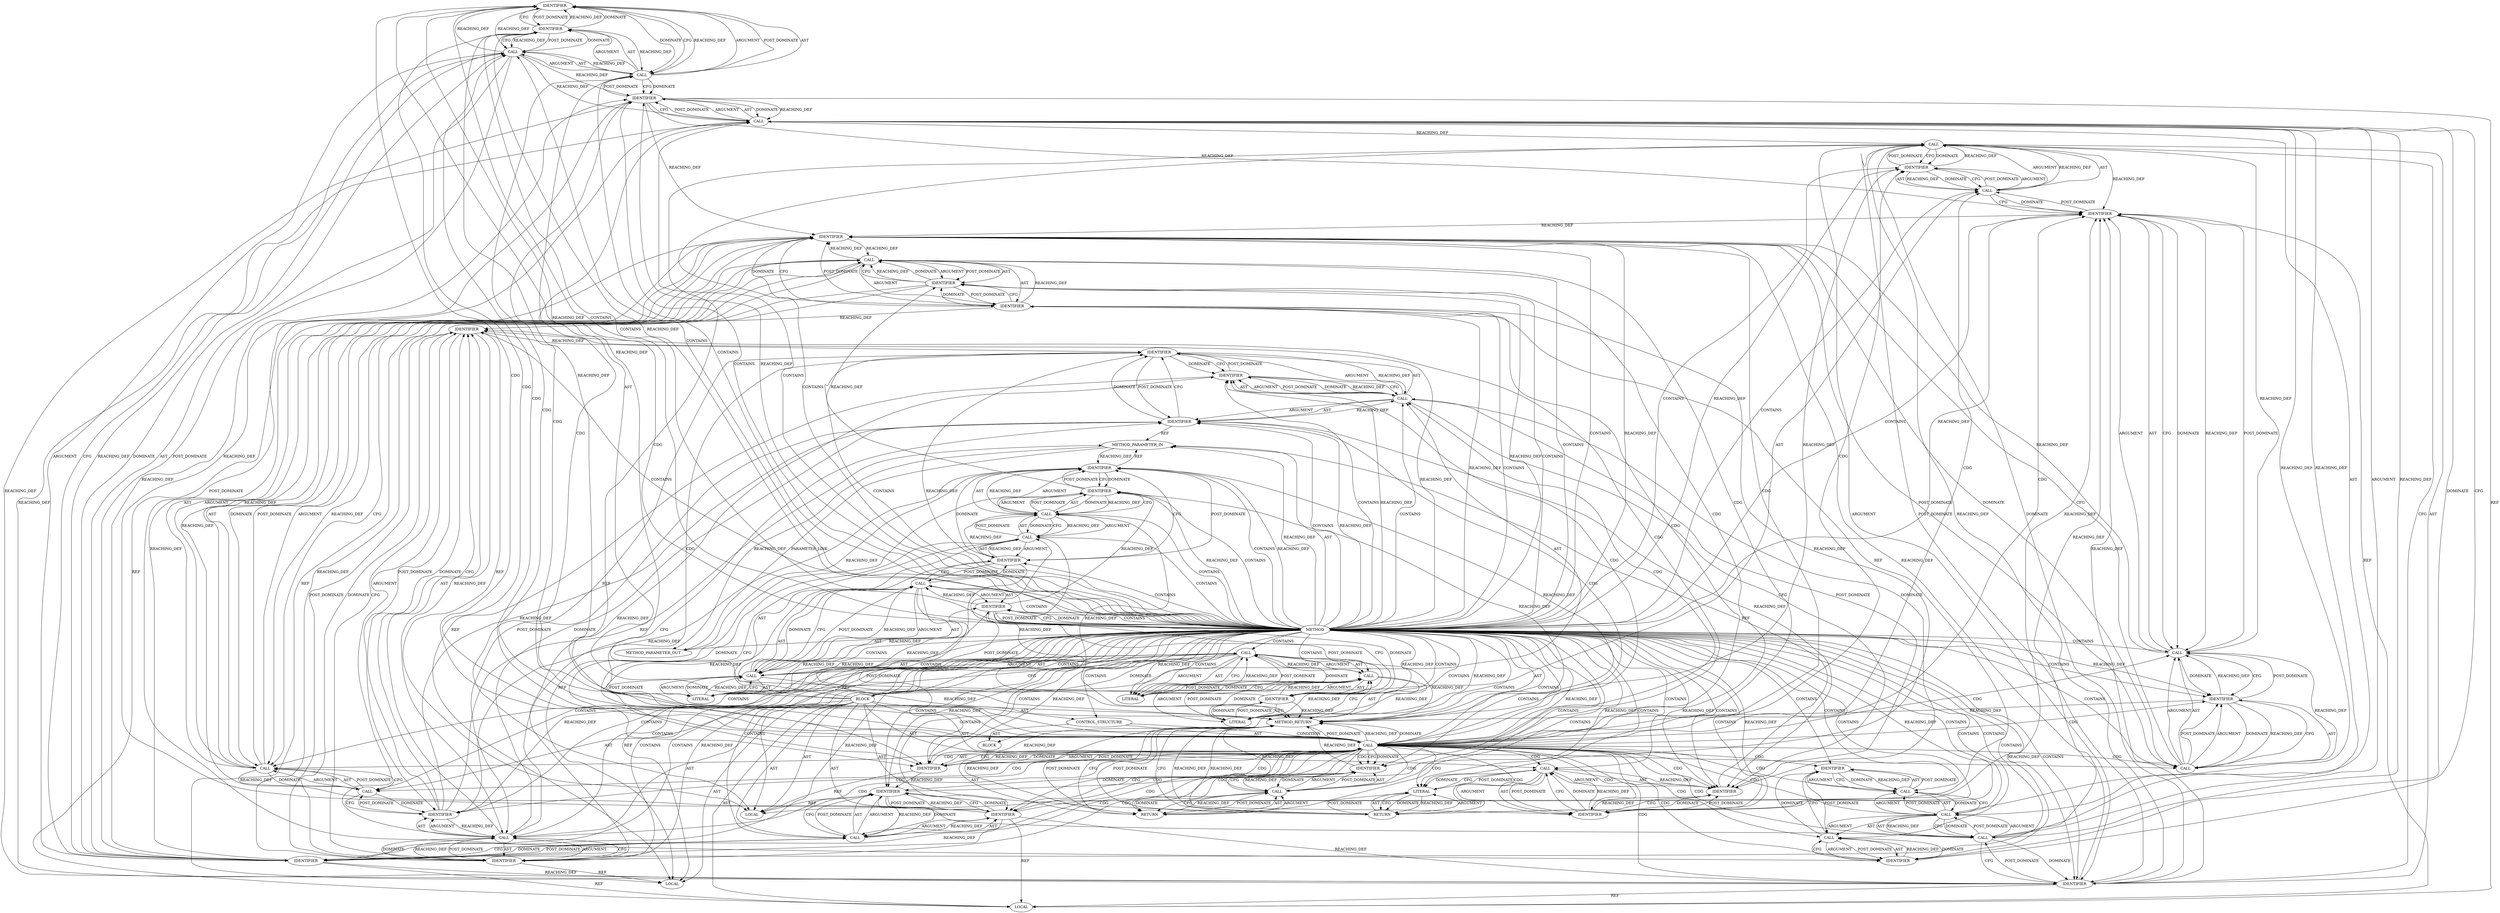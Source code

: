 digraph {
  3567 [label=IDENTIFIER ORDER=3 ARGUMENT_INDEX=3 CODE="CEPH_BANNER_V2_LEN" COLUMN_NUMBER=39 LINE_NUMBER=1079 TYPE_FULL_NAME="ANY" NAME="CEPH_BANNER_V2_LEN"]
  3574 [label=CALL ORDER=2 ARGUMENT_INDEX=2 CODE="sizeof(u64)" COLUMN_NUMBER=35 METHOD_FULL_NAME="<operator>.sizeOf" LINE_NUMBER=1080 TYPE_FULL_NAME="<empty>" DISPATCH_TYPE="STATIC_DISPATCH" SIGNATURE="" NAME="<operator>.sizeOf"]
  3533 [label=METHOD COLUMN_NUMBER=1 LINE_NUMBER=1069 COLUMN_NUMBER_END=1 IS_EXTERNAL=false SIGNATURE="int prepare_banner (ceph_connection*)" NAME="prepare_banner" AST_PARENT_TYPE="TYPE_DECL" AST_PARENT_FULL_NAME="file_code_old-a282a2f-decode_preamble-540.c:<global>" ORDER=57 CODE="static int prepare_banner(struct ceph_connection *con)
{
	int buf_len = CEPH_BANNER_V2_LEN + 2 + 8 + 8;
	void *buf, *p;

	buf = alloc_conn_buf(con, buf_len);
	if (!buf)
		return -ENOMEM;

	p = buf;
	ceph_encode_copy(&p, CEPH_BANNER_V2, CEPH_BANNER_V2_LEN);
	ceph_encode_16(&p, sizeof(u64) + sizeof(u64));
	ceph_encode_64(&p, CEPH_MSGR2_SUPPORTED_FEATURES);
	ceph_encode_64(&p, CEPH_MSGR2_REQUIRED_FEATURES);
	WARN_ON(p != buf + buf_len);

	add_out_kvec(con, buf, buf_len);
	add_out_sign_kvec(con, buf, buf_len);
	ceph_con_flag_set(con, CEPH_CON_F_WRITE_PENDING);
	return 0;
}" FULL_NAME="prepare_banner" LINE_NUMBER_END=1089 FILENAME="file_code_old-a282a2f-decode_preamble-540.c"]
  3552 [label=IDENTIFIER ORDER=2 ARGUMENT_INDEX=2 CODE="buf_len" COLUMN_NUMBER=28 LINE_NUMBER=1074 TYPE_FULL_NAME="int" NAME="buf_len"]
  3587 [label=CALL ORDER=2 ARGUMENT_INDEX=2 CODE="buf + buf_len" COLUMN_NUMBER=15 METHOD_FULL_NAME="<operator>.addition" LINE_NUMBER=1083 TYPE_FULL_NAME="<empty>" DISPATCH_TYPE="STATIC_DISPATCH" SIGNATURE="" NAME="<operator>.addition"]
  3538 [label=IDENTIFIER ORDER=1 ARGUMENT_INDEX=1 CODE="buf_len" COLUMN_NUMBER=6 LINE_NUMBER=1071 TYPE_FULL_NAME="int" NAME="buf_len"]
  3535 [label=BLOCK ORDER=2 ARGUMENT_INDEX=-1 CODE="{
	int buf_len = CEPH_BANNER_V2_LEN + 2 + 8 + 8;
	void *buf, *p;

	buf = alloc_conn_buf(con, buf_len);
	if (!buf)
		return -ENOMEM;

	p = buf;
	ceph_encode_copy(&p, CEPH_BANNER_V2, CEPH_BANNER_V2_LEN);
	ceph_encode_16(&p, sizeof(u64) + sizeof(u64));
	ceph_encode_64(&p, CEPH_MSGR2_SUPPORTED_FEATURES);
	ceph_encode_64(&p, CEPH_MSGR2_REQUIRED_FEATURES);
	WARN_ON(p != buf + buf_len);

	add_out_kvec(con, buf, buf_len);
	add_out_sign_kvec(con, buf, buf_len);
	ceph_con_flag_set(con, CEPH_CON_F_WRITE_PENDING);
	return 0;
}" COLUMN_NUMBER=1 LINE_NUMBER=1070 TYPE_FULL_NAME="void"]
  3569 [label=CALL ORDER=1 ARGUMENT_INDEX=1 CODE="&p" COLUMN_NUMBER=17 METHOD_FULL_NAME="<operator>.addressOf" LINE_NUMBER=1080 TYPE_FULL_NAME="<empty>" DISPATCH_TYPE="STATIC_DISPATCH" SIGNATURE="" NAME="<operator>.addressOf"]
  3559 [label=IDENTIFIER ORDER=1 ARGUMENT_INDEX=1 CODE="ENOMEM" COLUMN_NUMBER=11 LINE_NUMBER=1076 TYPE_FULL_NAME="ANY" NAME="ENOMEM"]
  3597 [label=IDENTIFIER ORDER=3 ARGUMENT_INDEX=3 CODE="buf_len" COLUMN_NUMBER=30 LINE_NUMBER=1086 TYPE_FULL_NAME="int" NAME="buf_len"]
  3562 [label=IDENTIFIER ORDER=2 ARGUMENT_INDEX=2 CODE="buf" COLUMN_NUMBER=6 LINE_NUMBER=1078 TYPE_FULL_NAME="void*" NAME="buf"]
  3549 [label=IDENTIFIER ORDER=1 ARGUMENT_INDEX=1 CODE="buf" COLUMN_NUMBER=2 LINE_NUMBER=1074 TYPE_FULL_NAME="void*" NAME="buf"]
  3566 [label=IDENTIFIER ORDER=2 ARGUMENT_INDEX=2 CODE="CEPH_BANNER_V2" COLUMN_NUMBER=23 LINE_NUMBER=1079 TYPE_FULL_NAME="ANY" NAME="CEPH_BANNER_V2"]
  3596 [label=IDENTIFIER ORDER=2 ARGUMENT_INDEX=2 CODE="buf" COLUMN_NUMBER=25 LINE_NUMBER=1086 TYPE_FULL_NAME="void*" NAME="buf"]
  3541 [label=CALL ORDER=1 ARGUMENT_INDEX=1 CODE="CEPH_BANNER_V2_LEN + 2" COLUMN_NUMBER=16 METHOD_FULL_NAME="<operator>.addition" LINE_NUMBER=1071 TYPE_FULL_NAME="<empty>" DISPATCH_TYPE="STATIC_DISPATCH" SIGNATURE="" NAME="<operator>.addition"]
  3547 [label=LOCAL ORDER=4 CODE="void* p" COLUMN_NUMBER=13 LINE_NUMBER=1072 TYPE_FULL_NAME="void*" NAME="p"]
  3558 [label=CALL ORDER=1 ARGUMENT_INDEX=-1 CODE="-ENOMEM" COLUMN_NUMBER=10 METHOD_FULL_NAME="<operator>.minus" LINE_NUMBER=1076 TYPE_FULL_NAME="<empty>" DISPATCH_TYPE="STATIC_DISPATCH" SIGNATURE="" NAME="<operator>.minus"]
  3554 [label=CALL ORDER=1 ARGUMENT_INDEX=-1 CODE="!buf" COLUMN_NUMBER=6 METHOD_FULL_NAME="<operator>.logicalNot" LINE_NUMBER=1075 TYPE_FULL_NAME="<empty>" DISPATCH_TYPE="STATIC_DISPATCH" SIGNATURE="" NAME="<operator>.logicalNot"]
  3542 [label=IDENTIFIER ORDER=1 ARGUMENT_INDEX=1 CODE="CEPH_BANNER_V2_LEN" COLUMN_NUMBER=16 LINE_NUMBER=1071 TYPE_FULL_NAME="ANY" NAME="CEPH_BANNER_V2_LEN"]
  3599 [label=IDENTIFIER ORDER=1 ARGUMENT_INDEX=1 CODE="con" COLUMN_NUMBER=20 LINE_NUMBER=1087 TYPE_FULL_NAME="ceph_connection*" NAME="con"]
  3561 [label=IDENTIFIER ORDER=1 ARGUMENT_INDEX=1 CODE="p" COLUMN_NUMBER=2 LINE_NUMBER=1078 TYPE_FULL_NAME="void*" NAME="p"]
  3544 [label=LITERAL ORDER=2 ARGUMENT_INDEX=2 CODE="8" COLUMN_NUMBER=41 LINE_NUMBER=1071 TYPE_FULL_NAME="int"]
  3537 [label=CALL ORDER=2 ARGUMENT_INDEX=-1 CODE="buf_len = CEPH_BANNER_V2_LEN + 2 + 8 + 8" COLUMN_NUMBER=6 METHOD_FULL_NAME="<operator>.assignment" LINE_NUMBER=1071 TYPE_FULL_NAME="<empty>" DISPATCH_TYPE="STATIC_DISPATCH" SIGNATURE="" NAME="<operator>.assignment"]
  3551 [label=IDENTIFIER ORDER=1 ARGUMENT_INDEX=1 CODE="con" COLUMN_NUMBER=23 LINE_NUMBER=1074 TYPE_FULL_NAME="ceph_connection*" NAME="con"]
  3577 [label=CALL ORDER=1 ARGUMENT_INDEX=1 CODE="&p" COLUMN_NUMBER=17 METHOD_FULL_NAME="<operator>.addressOf" LINE_NUMBER=1081 TYPE_FULL_NAME="<empty>" DISPATCH_TYPE="STATIC_DISPATCH" SIGNATURE="" NAME="<operator>.addressOf"]
  3579 [label=IDENTIFIER ORDER=2 ARGUMENT_INDEX=2 CODE="CEPH_MSGR2_SUPPORTED_FEATURES" COLUMN_NUMBER=21 LINE_NUMBER=1081 TYPE_FULL_NAME="ANY" NAME="CEPH_MSGR2_SUPPORTED_FEATURES"]
  3568 [label=CALL ORDER=9 ARGUMENT_INDEX=-1 CODE="ceph_encode_16(&p, sizeof(u64) + sizeof(u64))" COLUMN_NUMBER=2 METHOD_FULL_NAME="ceph_encode_16" LINE_NUMBER=1080 TYPE_FULL_NAME="<empty>" DISPATCH_TYPE="STATIC_DISPATCH" SIGNATURE="" NAME="ceph_encode_16"]
  3600 [label=IDENTIFIER ORDER=2 ARGUMENT_INDEX=2 CODE="CEPH_CON_F_WRITE_PENDING" COLUMN_NUMBER=25 LINE_NUMBER=1087 TYPE_FULL_NAME="ANY" NAME="CEPH_CON_F_WRITE_PENDING"]
  3583 [label=IDENTIFIER ORDER=2 ARGUMENT_INDEX=2 CODE="CEPH_MSGR2_REQUIRED_FEATURES" COLUMN_NUMBER=21 LINE_NUMBER=1082 TYPE_FULL_NAME="ANY" NAME="CEPH_MSGR2_REQUIRED_FEATURES"]
  3601 [label=RETURN ORDER=16 ARGUMENT_INDEX=-1 CODE="return 0;" COLUMN_NUMBER=2 LINE_NUMBER=1088]
  3590 [label=CALL ORDER=13 ARGUMENT_INDEX=-1 CODE="add_out_kvec(con, buf, buf_len)" COLUMN_NUMBER=2 METHOD_FULL_NAME="add_out_kvec" LINE_NUMBER=1085 TYPE_FULL_NAME="<empty>" DISPATCH_TYPE="STATIC_DISPATCH" SIGNATURE="" NAME="add_out_kvec"]
  3578 [label=IDENTIFIER ORDER=1 ARGUMENT_INDEX=1 CODE="p" COLUMN_NUMBER=18 LINE_NUMBER=1081 TYPE_FULL_NAME="void*" NAME="p"]
  3557 [label=RETURN ORDER=1 ARGUMENT_INDEX=1 CODE="return -ENOMEM;" COLUMN_NUMBER=3 LINE_NUMBER=1076]
  3536 [label=LOCAL ORDER=1 CODE="int buf_len" COLUMN_NUMBER=6 LINE_NUMBER=1071 TYPE_FULL_NAME="int" NAME="buf_len"]
  3584 [label=CALL ORDER=12 ARGUMENT_INDEX=-1 CODE="WARN_ON(p != buf + buf_len)" COLUMN_NUMBER=2 METHOD_FULL_NAME="WARN_ON" LINE_NUMBER=1083 TYPE_FULL_NAME="<empty>" DISPATCH_TYPE="STATIC_DISPATCH" SIGNATURE="" NAME="WARN_ON"]
  3591 [label=IDENTIFIER ORDER=1 ARGUMENT_INDEX=1 CODE="con" COLUMN_NUMBER=15 LINE_NUMBER=1085 TYPE_FULL_NAME="ceph_connection*" NAME="con"]
  3593 [label=IDENTIFIER ORDER=3 ARGUMENT_INDEX=3 CODE="buf_len" COLUMN_NUMBER=25 LINE_NUMBER=1085 TYPE_FULL_NAME="int" NAME="buf_len"]
  3602 [label=LITERAL ORDER=1 ARGUMENT_INDEX=-1 CODE="0" COLUMN_NUMBER=9 LINE_NUMBER=1088 TYPE_FULL_NAME="int"]
  3565 [label=IDENTIFIER ORDER=1 ARGUMENT_INDEX=1 CODE="p" COLUMN_NUMBER=20 LINE_NUMBER=1079 TYPE_FULL_NAME="void*" NAME="p"]
  3594 [label=CALL ORDER=14 ARGUMENT_INDEX=-1 CODE="add_out_sign_kvec(con, buf, buf_len)" COLUMN_NUMBER=2 METHOD_FULL_NAME="add_out_sign_kvec" LINE_NUMBER=1086 TYPE_FULL_NAME="<empty>" DISPATCH_TYPE="STATIC_DISPATCH" SIGNATURE="" NAME="add_out_sign_kvec"]
  3560 [label=CALL ORDER=7 ARGUMENT_INDEX=-1 CODE="p = buf" COLUMN_NUMBER=2 METHOD_FULL_NAME="<operator>.assignment" LINE_NUMBER=1078 TYPE_FULL_NAME="<empty>" DISPATCH_TYPE="STATIC_DISPATCH" SIGNATURE="" NAME="<operator>.assignment"]
  3580 [label=CALL ORDER=11 ARGUMENT_INDEX=-1 CODE="ceph_encode_64(&p, CEPH_MSGR2_REQUIRED_FEATURES)" COLUMN_NUMBER=2 METHOD_FULL_NAME="ceph_encode_64" LINE_NUMBER=1082 TYPE_FULL_NAME="<empty>" DISPATCH_TYPE="STATIC_DISPATCH" SIGNATURE="" NAME="ceph_encode_64"]
  3572 [label=CALL ORDER=1 ARGUMENT_INDEX=1 CODE="sizeof(u64)" COLUMN_NUMBER=21 METHOD_FULL_NAME="<operator>.sizeOf" LINE_NUMBER=1080 TYPE_FULL_NAME="<empty>" DISPATCH_TYPE="STATIC_DISPATCH" SIGNATURE="" NAME="<operator>.sizeOf"]
  3589 [label=IDENTIFIER ORDER=2 ARGUMENT_INDEX=2 CODE="buf_len" COLUMN_NUMBER=21 LINE_NUMBER=1083 TYPE_FULL_NAME="int" NAME="buf_len"]
  3603 [label=METHOD_RETURN ORDER=3 CODE="RET" COLUMN_NUMBER=1 LINE_NUMBER=1069 TYPE_FULL_NAME="int" EVALUATION_STRATEGY="BY_VALUE"]
  3548 [label=CALL ORDER=5 ARGUMENT_INDEX=-1 CODE="buf = alloc_conn_buf(con, buf_len)" COLUMN_NUMBER=2 METHOD_FULL_NAME="<operator>.assignment" LINE_NUMBER=1074 TYPE_FULL_NAME="<empty>" DISPATCH_TYPE="STATIC_DISPATCH" SIGNATURE="" NAME="<operator>.assignment"]
  3570 [label=IDENTIFIER ORDER=1 ARGUMENT_INDEX=1 CODE="p" COLUMN_NUMBER=18 LINE_NUMBER=1080 TYPE_FULL_NAME="void*" NAME="p"]
  3556 [label=BLOCK ORDER=2 ARGUMENT_INDEX=-1 CODE="<empty>" COLUMN_NUMBER=3 LINE_NUMBER=1076 TYPE_FULL_NAME="void"]
  3582 [label=IDENTIFIER ORDER=1 ARGUMENT_INDEX=1 CODE="p" COLUMN_NUMBER=18 LINE_NUMBER=1082 TYPE_FULL_NAME="void*" NAME="p"]
  3539 [label=CALL ORDER=2 ARGUMENT_INDEX=2 CODE="CEPH_BANNER_V2_LEN + 2 + 8 + 8" COLUMN_NUMBER=16 METHOD_FULL_NAME="<operator>.addition" LINE_NUMBER=1071 TYPE_FULL_NAME="<empty>" DISPATCH_TYPE="STATIC_DISPATCH" SIGNATURE="" NAME="<operator>.addition"]
  3595 [label=IDENTIFIER ORDER=1 ARGUMENT_INDEX=1 CODE="con" COLUMN_NUMBER=20 LINE_NUMBER=1086 TYPE_FULL_NAME="ceph_connection*" NAME="con"]
  3573 [label=IDENTIFIER ORDER=1 ARGUMENT_INDEX=1 CODE="u64" COLUMN_NUMBER=28 LINE_NUMBER=1080 TYPE_FULL_NAME="u64" NAME="u64"]
  3586 [label=IDENTIFIER ORDER=1 ARGUMENT_INDEX=1 CODE="p" COLUMN_NUMBER=10 LINE_NUMBER=1083 TYPE_FULL_NAME="void*" NAME="p"]
  3598 [label=CALL ORDER=15 ARGUMENT_INDEX=-1 CODE="ceph_con_flag_set(con, CEPH_CON_F_WRITE_PENDING)" COLUMN_NUMBER=2 METHOD_FULL_NAME="ceph_con_flag_set" LINE_NUMBER=1087 TYPE_FULL_NAME="<empty>" DISPATCH_TYPE="STATIC_DISPATCH" SIGNATURE="" NAME="ceph_con_flag_set"]
  3553 [label=CONTROL_STRUCTURE CONTROL_STRUCTURE_TYPE="IF" ORDER=6 PARSER_TYPE_NAME="CASTIfStatement" ARGUMENT_INDEX=-1 CODE="if (!buf)" COLUMN_NUMBER=2 LINE_NUMBER=1075]
  3563 [label=CALL ORDER=8 ARGUMENT_INDEX=-1 CODE="ceph_encode_copy(&p, CEPH_BANNER_V2, CEPH_BANNER_V2_LEN)" COLUMN_NUMBER=2 METHOD_FULL_NAME="ceph_encode_copy" LINE_NUMBER=1079 TYPE_FULL_NAME="<empty>" DISPATCH_TYPE="STATIC_DISPATCH" SIGNATURE="" NAME="ceph_encode_copy"]
  3534 [label=METHOD_PARAMETER_IN ORDER=1 CODE="struct ceph_connection *con" IS_VARIADIC=false COLUMN_NUMBER=27 LINE_NUMBER=1069 TYPE_FULL_NAME="ceph_connection*" EVALUATION_STRATEGY="BY_VALUE" INDEX=1 NAME="con"]
  13107 [label=METHOD_PARAMETER_OUT ORDER=1 CODE="struct ceph_connection *con" IS_VARIADIC=false COLUMN_NUMBER=27 LINE_NUMBER=1069 TYPE_FULL_NAME="ceph_connection*" EVALUATION_STRATEGY="BY_VALUE" INDEX=1 NAME="con"]
  3543 [label=LITERAL ORDER=2 ARGUMENT_INDEX=2 CODE="2" COLUMN_NUMBER=37 LINE_NUMBER=1071 TYPE_FULL_NAME="int"]
  3555 [label=IDENTIFIER ORDER=1 ARGUMENT_INDEX=1 CODE="buf" COLUMN_NUMBER=7 LINE_NUMBER=1075 TYPE_FULL_NAME="void*" NAME="buf"]
  3564 [label=CALL ORDER=1 ARGUMENT_INDEX=1 CODE="&p" COLUMN_NUMBER=19 METHOD_FULL_NAME="<operator>.addressOf" LINE_NUMBER=1079 TYPE_FULL_NAME="<empty>" DISPATCH_TYPE="STATIC_DISPATCH" SIGNATURE="" NAME="<operator>.addressOf"]
  3545 [label=LITERAL ORDER=2 ARGUMENT_INDEX=2 CODE="8" COLUMN_NUMBER=45 LINE_NUMBER=1071 TYPE_FULL_NAME="int"]
  3571 [label=CALL ORDER=2 ARGUMENT_INDEX=2 CODE="sizeof(u64) + sizeof(u64)" COLUMN_NUMBER=21 METHOD_FULL_NAME="<operator>.addition" LINE_NUMBER=1080 TYPE_FULL_NAME="<empty>" DISPATCH_TYPE="STATIC_DISPATCH" SIGNATURE="" NAME="<operator>.addition"]
  3585 [label=CALL ORDER=1 ARGUMENT_INDEX=1 CODE="p != buf + buf_len" COLUMN_NUMBER=10 METHOD_FULL_NAME="<operator>.notEquals" LINE_NUMBER=1083 TYPE_FULL_NAME="<empty>" DISPATCH_TYPE="STATIC_DISPATCH" SIGNATURE="" NAME="<operator>.notEquals"]
  3588 [label=IDENTIFIER ORDER=1 ARGUMENT_INDEX=1 CODE="buf" COLUMN_NUMBER=15 LINE_NUMBER=1083 TYPE_FULL_NAME="void*" NAME="buf"]
  3592 [label=IDENTIFIER ORDER=2 ARGUMENT_INDEX=2 CODE="buf" COLUMN_NUMBER=20 LINE_NUMBER=1085 TYPE_FULL_NAME="void*" NAME="buf"]
  3540 [label=CALL ORDER=1 ARGUMENT_INDEX=1 CODE="CEPH_BANNER_V2_LEN + 2 + 8" COLUMN_NUMBER=16 METHOD_FULL_NAME="<operator>.addition" LINE_NUMBER=1071 TYPE_FULL_NAME="<empty>" DISPATCH_TYPE="STATIC_DISPATCH" SIGNATURE="" NAME="<operator>.addition"]
  3550 [label=CALL ORDER=2 ARGUMENT_INDEX=2 CODE="alloc_conn_buf(con, buf_len)" COLUMN_NUMBER=8 METHOD_FULL_NAME="alloc_conn_buf" LINE_NUMBER=1074 TYPE_FULL_NAME="<empty>" DISPATCH_TYPE="STATIC_DISPATCH" SIGNATURE="" NAME="alloc_conn_buf"]
  3575 [label=IDENTIFIER ORDER=1 ARGUMENT_INDEX=1 CODE="u64" COLUMN_NUMBER=42 LINE_NUMBER=1080 TYPE_FULL_NAME="u64" NAME="u64"]
  3576 [label=CALL ORDER=10 ARGUMENT_INDEX=-1 CODE="ceph_encode_64(&p, CEPH_MSGR2_SUPPORTED_FEATURES)" COLUMN_NUMBER=2 METHOD_FULL_NAME="ceph_encode_64" LINE_NUMBER=1081 TYPE_FULL_NAME="<empty>" DISPATCH_TYPE="STATIC_DISPATCH" SIGNATURE="" NAME="ceph_encode_64"]
  3581 [label=CALL ORDER=1 ARGUMENT_INDEX=1 CODE="&p" COLUMN_NUMBER=17 METHOD_FULL_NAME="<operator>.addressOf" LINE_NUMBER=1082 TYPE_FULL_NAME="<empty>" DISPATCH_TYPE="STATIC_DISPATCH" SIGNATURE="" NAME="<operator>.addressOf"]
  3546 [label=LOCAL ORDER=3 CODE="void* buf" COLUMN_NUMBER=7 LINE_NUMBER=1072 TYPE_FULL_NAME="void*" NAME="buf"]
  3533 -> 3555 [label=REACHING_DEF VARIABLE=""]
  3580 -> 3586 [label=DOMINATE ]
  3535 -> 3563 [label=AST ]
  3540 -> 3544 [label=AST ]
  3600 -> 3603 [label=REACHING_DEF VARIABLE="CEPH_CON_F_WRITE_PENDING"]
  3533 -> 3565 [label=CONTAINS ]
  3533 -> 3544 [label=REACHING_DEF VARIABLE=""]
  3583 -> 3580 [label=DOMINATE ]
  3554 -> 3593 [label=CDG ]
  3534 -> 3551 [label=REACHING_DEF VARIABLE="con"]
  3566 -> 3564 [label=REACHING_DEF VARIABLE="CEPH_BANNER_V2"]
  3588 -> 3587 [label=REACHING_DEF VARIABLE="buf"]
  3535 -> 3537 [label=AST ]
  3533 -> 3556 [label=CONTAINS ]
  3535 -> 3553 [label=AST ]
  3533 -> 3587 [label=CONTAINS ]
  3586 -> 3588 [label=DOMINATE ]
  3575 -> 3572 [label=POST_DOMINATE ]
  3566 -> 3567 [label=REACHING_DEF VARIABLE="CEPH_BANNER_V2"]
  3561 -> 3570 [label=REACHING_DEF VARIABLE="p"]
  3537 -> 3539 [label=AST ]
  3545 -> 3539 [label=DOMINATE ]
  3533 -> 3557 [label=CONTAINS ]
  3554 -> 3561 [label=CFG ]
  3594 -> 3596 [label=ARGUMENT ]
  3573 -> 3572 [label=REACHING_DEF VARIABLE="u64"]
  3533 -> 3549 [label=CONTAINS ]
  3571 -> 3574 [label=ARGUMENT ]
  3590 -> 3591 [label=AST ]
  3597 -> 3594 [label=DOMINATE ]
  3579 -> 3576 [label=REACHING_DEF VARIABLE="CEPH_MSGR2_SUPPORTED_FEATURES"]
  3533 -> 3571 [label=CONTAINS ]
  3542 -> 3543 [label=CFG ]
  3570 -> 3569 [label=CFG ]
  3584 -> 3591 [label=DOMINATE ]
  3535 -> 3601 [label=AST ]
  3570 -> 3569 [label=DOMINATE ]
  3598 -> 3600 [label=POST_DOMINATE ]
  3561 -> 3562 [label=CFG ]
  3535 -> 3598 [label=AST ]
  3601 -> 3602 [label=ARGUMENT ]
  3572 -> 3575 [label=DOMINATE ]
  3533 -> 3540 [label=CONTAINS ]
  3562 -> 3546 [label=REF ]
  3541 -> 3540 [label=REACHING_DEF VARIABLE="CEPH_BANNER_V2_LEN + 2"]
  3533 -> 3582 [label=REACHING_DEF VARIABLE=""]
  3596 -> 3597 [label=DOMINATE ]
  3555 -> 3603 [label=REACHING_DEF VARIABLE="buf"]
  3573 -> 3572 [label=DOMINATE ]
  3554 -> 3590 [label=CDG ]
  3599 -> 3600 [label=CFG ]
  3598 -> 3602 [label=DOMINATE ]
  3533 -> 3569 [label=CONTAINS ]
  3554 -> 3585 [label=CDG ]
  3533 -> 3597 [label=REACHING_DEF VARIABLE=""]
  3559 -> 3558 [label=CFG ]
  3600 -> 3599 [label=POST_DOMINATE ]
  3562 -> 3561 [label=POST_DOMINATE ]
  3563 -> 3567 [label=ARGUMENT ]
  3555 -> 3554 [label=CFG ]
  3585 -> 3584 [label=DOMINATE ]
  3533 -> 3552 [label=REACHING_DEF VARIABLE=""]
  3558 -> 3557 [label=DOMINATE ]
  3553 -> 3554 [label=CONDITION ]
  3568 -> 3571 [label=POST_DOMINATE ]
  3560 -> 3561 [label=AST ]
  3563 -> 3564 [label=ARGUMENT ]
  3574 -> 3575 [label=AST ]
  3554 -> 3558 [label=CDG ]
  3571 -> 3568 [label=DOMINATE ]
  3544 -> 3540 [label=CFG ]
  3535 -> 3576 [label=AST ]
  3575 -> 3574 [label=CFG ]
  3540 -> 3544 [label=ARGUMENT ]
  3567 -> 3563 [label=DOMINATE ]
  3554 -> 3589 [label=CDG ]
  3549 -> 3537 [label=POST_DOMINATE ]
  3562 -> 3561 [label=REACHING_DEF VARIABLE="buf"]
  3569 -> 3573 [label=DOMINATE ]
  3564 -> 3563 [label=REACHING_DEF VARIABLE="&p"]
  3561 -> 3547 [label=REF ]
  3592 -> 3546 [label=REF ]
  3533 -> 3561 [label=CONTAINS ]
  3533 -> 3580 [label=CONTAINS ]
  3560 -> 3561 [label=ARGUMENT ]
  3533 -> 3578 [label=REACHING_DEF VARIABLE=""]
  3574 -> 3571 [label=DOMINATE ]
  3563 -> 3570 [label=DOMINATE ]
  3603 -> 3601 [label=POST_DOMINATE ]
  3554 -> 3599 [label=CDG ]
  3533 -> 3566 [label=CONTAINS ]
  3533 -> 3542 [label=CONTAINS ]
  3549 -> 3546 [label=REF ]
  3590 -> 3592 [label=ARGUMENT ]
  3533 -> 3588 [label=REACHING_DEF VARIABLE=""]
  3585 -> 3587 [label=AST ]
  3538 -> 3552 [label=REACHING_DEF VARIABLE="buf_len"]
  3545 -> 3540 [label=POST_DOMINATE ]
  3588 -> 3589 [label=CFG ]
  3561 -> 3578 [label=REACHING_DEF VARIABLE="p"]
  3535 -> 3568 [label=AST ]
  3573 -> 3572 [label=CFG ]
  3538 -> 3542 [label=CFG ]
  3578 -> 3582 [label=REACHING_DEF VARIABLE="p"]
  3582 -> 3547 [label=REF ]
  3598 -> 3600 [label=ARGUMENT ]
  3583 -> 3581 [label=POST_DOMINATE ]
  3578 -> 3577 [label=REACHING_DEF VARIABLE="p"]
  3533 -> 3558 [label=CONTAINS ]
  3533 -> 3588 [label=CONTAINS ]
  3548 -> 3555 [label=DOMINATE ]
  3595 -> 3596 [label=CFG ]
  3554 -> 3596 [label=CDG ]
  3569 -> 3570 [label=POST_DOMINATE ]
  3592 -> 3593 [label=DOMINATE ]
  3533 -> 3566 [label=REACHING_DEF VARIABLE=""]
  3533 -> 3545 [label=CONTAINS ]
  3587 -> 3585 [label=CFG ]
  3586 -> 3588 [label=CFG ]
  3597 -> 3594 [label=REACHING_DEF VARIABLE="buf_len"]
  3564 -> 3570 [label=REACHING_DEF VARIABLE="&p"]
  3588 -> 3586 [label=POST_DOMINATE ]
  3579 -> 3576 [label=DOMINATE ]
  3554 -> 3580 [label=CDG ]
  3535 -> 3546 [label=AST ]
  3602 -> 3601 [label=CFG ]
  3554 -> 3559 [label=CFG ]
  3589 -> 3536 [label=REF ]
  3533 -> 3559 [label=REACHING_DEF VARIABLE=""]
  3582 -> 3581 [label=CFG ]
  3554 -> 3586 [label=CDG ]
  3537 -> 3603 [label=REACHING_DEF VARIABLE="buf_len = CEPH_BANNER_V2_LEN + 2 + 8 + 8"]
  3580 -> 3581 [label=ARGUMENT ]
  3540 -> 3541 [label=ARGUMENT ]
  3594 -> 3597 [label=AST ]
  3554 -> 3574 [label=CDG ]
  3533 -> 3564 [label=CONTAINS ]
  3576 -> 3577 [label=AST ]
  3539 -> 3545 [label=AST ]
  3571 -> 3568 [label=REACHING_DEF VARIABLE="sizeof(u64) + sizeof(u64)"]
  3533 -> 3593 [label=CONTAINS ]
  3573 -> 3569 [label=POST_DOMINATE ]
  3590 -> 3592 [label=AST ]
  3580 -> 3583 [label=AST ]
  3533 -> 3590 [label=CONTAINS ]
  3575 -> 3574 [label=DOMINATE ]
  3580 -> 3583 [label=POST_DOMINATE ]
  3533 -> 3582 [label=CONTAINS ]
  3533 -> 3589 [label=REACHING_DEF VARIABLE=""]
  3578 -> 3577 [label=DOMINATE ]
  3533 -> 3542 [label=REACHING_DEF VARIABLE=""]
  3554 -> 3570 [label=CDG ]
  3551 -> 3534 [label=REF ]
  3533 -> 3567 [label=CONTAINS ]
  3538 -> 3533 [label=POST_DOMINATE ]
  3562 -> 3560 [label=REACHING_DEF VARIABLE="buf"]
  3533 -> 3567 [label=REACHING_DEF VARIABLE=""]
  3578 -> 3547 [label=REF ]
  3562 -> 3588 [label=REACHING_DEF VARIABLE="buf"]
  3589 -> 3593 [label=REACHING_DEF VARIABLE="buf_len"]
  3541 -> 3542 [label=ARGUMENT ]
  3593 -> 3597 [label=REACHING_DEF VARIABLE="buf_len"]
  3554 -> 3584 [label=CDG ]
  3564 -> 3566 [label=DOMINATE ]
  3553 -> 3554 [label=AST ]
  3570 -> 3547 [label=REF ]
  3598 -> 3599 [label=AST ]
  3533 -> 3591 [label=REACHING_DEF VARIABLE=""]
  3585 -> 3586 [label=AST ]
  3554 -> 3578 [label=CDG ]
  3533 -> 3579 [label=CONTAINS ]
  3569 -> 3568 [label=REACHING_DEF VARIABLE="&p"]
  3582 -> 3581 [label=DOMINATE ]
  3561 -> 3565 [label=REACHING_DEF VARIABLE="p"]
  3554 -> 3598 [label=CDG ]
  3599 -> 3598 [label=REACHING_DEF VARIABLE="con"]
  3533 -> 3597 [label=CONTAINS ]
  3577 -> 3579 [label=CFG ]
  3591 -> 3590 [label=REACHING_DEF VARIABLE="con"]
  3569 -> 3570 [label=ARGUMENT ]
  3554 -> 3600 [label=CDG ]
  3600 -> 3598 [label=CFG ]
  3554 -> 3562 [label=CDG ]
  3568 -> 3569 [label=AST ]
  3601 -> 3603 [label=CFG ]
  3567 -> 3563 [label=CFG ]
  3586 -> 3585 [label=REACHING_DEF VARIABLE="p"]
  3544 -> 3540 [label=REACHING_DEF VARIABLE="8"]
  3533 -> 3593 [label=REACHING_DEF VARIABLE=""]
  3576 -> 3577 [label=ARGUMENT ]
  3586 -> 3580 [label=POST_DOMINATE ]
  3581 -> 3582 [label=POST_DOMINATE ]
  3533 -> 3602 [label=REACHING_DEF VARIABLE=""]
  3549 -> 3548 [label=REACHING_DEF VARIABLE="buf"]
  3533 -> 13107 [label=AST ]
  3543 -> 3541 [label=DOMINATE ]
  3533 -> 3586 [label=CONTAINS ]
  3589 -> 3587 [label=CFG ]
  3555 -> 3562 [label=REACHING_DEF VARIABLE="buf"]
  3561 -> 3562 [label=DOMINATE ]
  3590 -> 3593 [label=POST_DOMINATE ]
  3552 -> 3536 [label=REF ]
  3584 -> 3585 [label=ARGUMENT ]
  3576 -> 3579 [label=POST_DOMINATE ]
  3542 -> 3541 [label=REACHING_DEF VARIABLE="CEPH_BANNER_V2_LEN"]
  3593 -> 3590 [label=CFG ]
  3601 -> 3602 [label=POST_DOMINATE ]
  3539 -> 3540 [label=AST ]
  3588 -> 3546 [label=REF ]
  3533 -> 3535 [label=AST ]
  3533 -> 3563 [label=CONTAINS ]
  3538 -> 3537 [label=REACHING_DEF VARIABLE="buf_len"]
  3533 -> 3596 [label=CONTAINS ]
  3533 -> 3568 [label=CONTAINS ]
  3533 -> 3559 [label=CONTAINS ]
  3548 -> 3555 [label=CFG ]
  3533 -> 3572 [label=CONTAINS ]
  3533 -> 3576 [label=CONTAINS ]
  3540 -> 3539 [label=REACHING_DEF VARIABLE="CEPH_BANNER_V2_LEN + 2 + 8"]
  3557 -> 3558 [label=POST_DOMINATE ]
  3533 -> 3581 [label=CONTAINS ]
  3565 -> 3570 [label=REACHING_DEF VARIABLE="p"]
  3562 -> 3560 [label=DOMINATE ]
  3533 -> 3592 [label=CONTAINS ]
  3569 -> 3577 [label=REACHING_DEF VARIABLE="&p"]
  3557 -> 3558 [label=AST ]
  3569 -> 3578 [label=REACHING_DEF VARIABLE="&p"]
  3533 -> 3575 [label=CONTAINS ]
  3551 -> 3552 [label=CFG ]
  3545 -> 3539 [label=REACHING_DEF VARIABLE="8"]
  3579 -> 3603 [label=REACHING_DEF VARIABLE="CEPH_MSGR2_SUPPORTED_FEATURES"]
  3551 -> 3591 [label=REACHING_DEF VARIABLE="con"]
  3579 -> 3577 [label=REACHING_DEF VARIABLE="CEPH_MSGR2_SUPPORTED_FEATURES"]
  3533 -> 3603 [label=AST ]
  3580 -> 3581 [label=AST ]
  3583 -> 3581 [label=REACHING_DEF VARIABLE="CEPH_MSGR2_REQUIRED_FEATURES"]
  3596 -> 3595 [label=POST_DOMINATE ]
  3552 -> 3550 [label=DOMINATE ]
  3551 -> 13107 [label=REACHING_DEF VARIABLE="con"]
  3554 -> 3597 [label=CDG ]
  3533 -> 3553 [label=CONTAINS ]
  3586 -> 3547 [label=REF ]
  3583 -> 3603 [label=REACHING_DEF VARIABLE="CEPH_MSGR2_REQUIRED_FEATURES"]
  3543 -> 3542 [label=POST_DOMINATE ]
  3591 -> 3595 [label=REACHING_DEF VARIABLE="con"]
  3588 -> 3592 [label=REACHING_DEF VARIABLE="buf"]
  3550 -> 3552 [label=ARGUMENT ]
  3560 -> 3562 [label=AST ]
  3570 -> 3578 [label=REACHING_DEF VARIABLE="p"]
  3563 -> 3564 [label=AST ]
  3559 -> 3558 [label=REACHING_DEF VARIABLE="ENOMEM"]
  3556 -> 3557 [label=AST ]
  3570 -> 3582 [label=REACHING_DEF VARIABLE="p"]
  3569 -> 3571 [label=REACHING_DEF VARIABLE="&p"]
  3554 -> 3582 [label=CDG ]
  3578 -> 3568 [label=POST_DOMINATE ]
  3589 -> 3587 [label=REACHING_DEF VARIABLE="buf_len"]
  3554 -> 3555 [label=ARGUMENT ]
  3582 -> 3576 [label=POST_DOMINATE ]
  3554 -> 3575 [label=CDG ]
  3572 -> 3575 [label=CFG ]
  3533 -> 3592 [label=REACHING_DEF VARIABLE=""]
  3598 -> 3602 [label=CFG ]
  3592 -> 3593 [label=CFG ]
  3533 -> 3584 [label=CONTAINS ]
  3566 -> 3603 [label=REACHING_DEF VARIABLE="CEPH_BANNER_V2"]
  3587 -> 3588 [label=AST ]
  3579 -> 3576 [label=CFG ]
  3557 -> 3558 [label=ARGUMENT ]
  3533 -> 3537 [label=CONTAINS ]
  3533 -> 3551 [label=CONTAINS ]
  3600 -> 3598 [label=DOMINATE ]
  3550 -> 3603 [label=REACHING_DEF VARIABLE="alloc_conn_buf(con, buf_len)"]
  3584 -> 3591 [label=CFG ]
  3571 -> 3572 [label=AST ]
  3600 -> 3598 [label=REACHING_DEF VARIABLE="CEPH_CON_F_WRITE_PENDING"]
  3570 -> 3569 [label=REACHING_DEF VARIABLE="p"]
  3548 -> 3550 [label=ARGUMENT ]
  3545 -> 3539 [label=CFG ]
  3596 -> 3594 [label=REACHING_DEF VARIABLE="buf"]
  3548 -> 3549 [label=AST ]
  3538 -> 3536 [label=REF ]
  3565 -> 3586 [label=REACHING_DEF VARIABLE="p"]
  3533 -> 3538 [label=CFG ]
  3563 -> 3567 [label=POST_DOMINATE ]
  3590 -> 3591 [label=ARGUMENT ]
  3554 -> 3603 [label=REACHING_DEF VARIABLE="!buf"]
  3533 -> 3595 [label=CONTAINS ]
  3554 -> 3561 [label=CDG ]
  3572 -> 3573 [label=ARGUMENT ]
  3540 -> 3545 [label=DOMINATE ]
  3561 -> 3582 [label=REACHING_DEF VARIABLE="p"]
  3554 -> 3569 [label=CDG ]
  3555 -> 3554 [label=REACHING_DEF VARIABLE="buf"]
  3561 -> 3586 [label=REACHING_DEF VARIABLE="p"]
  3554 -> 3603 [label=DOMINATE ]
  3533 -> 3579 [label=REACHING_DEF VARIABLE=""]
  3533 -> 3538 [label=DOMINATE ]
  3593 -> 3592 [label=POST_DOMINATE ]
  3594 -> 3599 [label=DOMINATE ]
  3540 -> 3545 [label=CFG ]
  3564 -> 3567 [label=REACHING_DEF VARIABLE="&p"]
  3533 -> 3565 [label=REACHING_DEF VARIABLE=""]
  3564 -> 3565 [label=ARGUMENT ]
  3544 -> 3541 [label=POST_DOMINATE ]
  3544 -> 3540 [label=DOMINATE ]
  3550 -> 3552 [label=POST_DOMINATE ]
  3550 -> 3548 [label=REACHING_DEF VARIABLE="alloc_conn_buf(con, buf_len)"]
  3572 -> 3573 [label=POST_DOMINATE ]
  3577 -> 3578 [label=AST ]
  3563 -> 3566 [label=ARGUMENT ]
  3587 -> 3588 [label=ARGUMENT ]
  3551 -> 3552 [label=DOMINATE ]
  3566 -> 3563 [label=REACHING_DEF VARIABLE="CEPH_BANNER_V2"]
  3539 -> 3603 [label=REACHING_DEF VARIABLE="CEPH_BANNER_V2_LEN + 2 + 8 + 8"]
  3591 -> 3534 [label=REF ]
  3580 -> 3586 [label=CFG ]
  3537 -> 3538 [label=ARGUMENT ]
  3535 -> 3536 [label=AST ]
  3576 -> 3579 [label=ARGUMENT ]
  3554 -> 3579 [label=CDG ]
  3535 -> 3594 [label=AST ]
  3568 -> 3578 [label=DOMINATE ]
  3558 -> 3557 [label=CFG ]
  3565 -> 3564 [label=CFG ]
  3566 -> 3564 [label=POST_DOMINATE ]
  3599 -> 3534 [label=REF ]
  3539 -> 3537 [label=REACHING_DEF VARIABLE="CEPH_BANNER_V2_LEN + 2 + 8 + 8"]
  3535 -> 3547 [label=AST ]
  3561 -> 3560 [label=REACHING_DEF VARIABLE="p"]
  3566 -> 3567 [label=DOMINATE ]
  3554 -> 3559 [label=DOMINATE ]
  3567 -> 3563 [label=REACHING_DEF VARIABLE="CEPH_BANNER_V2_LEN"]
  3540 -> 3544 [label=POST_DOMINATE ]
  3554 -> 3564 [label=CDG ]
  3570 -> 3586 [label=REACHING_DEF VARIABLE="p"]
  3554 -> 3601 [label=CDG ]
  3537 -> 3539 [label=ARGUMENT ]
  3554 -> 3577 [label=CDG ]
  3554 -> 3595 [label=CDG ]
  3553 -> 3556 [label=AST ]
  3560 -> 3565 [label=DOMINATE ]
  3554 -> 3573 [label=CDG ]
  3594 -> 3595 [label=ARGUMENT ]
  3554 -> 3587 [label=CDG ]
  3566 -> 3567 [label=CFG ]
  3533 -> 3562 [label=CONTAINS ]
  3589 -> 3587 [label=DOMINATE ]
  3560 -> 3562 [label=ARGUMENT ]
  3554 -> 3555 [label=POST_DOMINATE ]
  3570 -> 3563 [label=POST_DOMINATE ]
  3565 -> 3582 [label=REACHING_DEF VARIABLE="p"]
  3541 -> 3542 [label=AST ]
  3554 -> 3583 [label=CDG ]
  3598 -> 3600 [label=AST ]
  3574 -> 3575 [label=POST_DOMINATE ]
  3533 -> 3591 [label=CONTAINS ]
  3533 -> 3578 [label=CONTAINS ]
  3542 -> 3567 [label=REACHING_DEF VARIABLE="CEPH_BANNER_V2_LEN"]
  3565 -> 3578 [label=REACHING_DEF VARIABLE="p"]
  3539 -> 3537 [label=CFG ]
  3533 -> 3545 [label=REACHING_DEF VARIABLE=""]
  3533 -> 3577 [label=CONTAINS ]
  3554 -> 3557 [label=CDG ]
  3535 -> 3580 [label=AST ]
  3550 -> 3548 [label=DOMINATE ]
  3587 -> 3589 [label=ARGUMENT ]
  3586 -> 3587 [label=REACHING_DEF VARIABLE="p"]
  3533 -> 3589 [label=CONTAINS ]
  3533 -> 3573 [label=CONTAINS ]
  3590 -> 3595 [label=DOMINATE ]
  3585 -> 3587 [label=POST_DOMINATE ]
  3589 -> 3588 [label=POST_DOMINATE ]
  3563 -> 3566 [label=AST ]
  3587 -> 3589 [label=POST_DOMINATE ]
  3535 -> 3560 [label=AST ]
  3585 -> 3584 [label=CFG ]
  3557 -> 3603 [label=CFG ]
  3533 -> 3555 [label=CONTAINS ]
  3549 -> 3555 [label=REACHING_DEF VARIABLE="buf"]
  3581 -> 3582 [label=ARGUMENT ]
  3539 -> 3545 [label=POST_DOMINATE ]
  3533 -> 3574 [label=CONTAINS ]
  3533 -> 3534 [label=AST ]
  3603 -> 3557 [label=POST_DOMINATE ]
  3538 -> 3542 [label=DOMINATE ]
  3552 -> 3603 [label=REACHING_DEF VARIABLE="buf_len"]
  3548 -> 3603 [label=REACHING_DEF VARIABLE="buf = alloc_conn_buf(con, buf_len)"]
  3533 -> 3585 [label=CONTAINS ]
  3577 -> 3581 [label=REACHING_DEF VARIABLE="&p"]
  3550 -> 3549 [label=REACHING_DEF VARIABLE="alloc_conn_buf(con, buf_len)"]
  3571 -> 3568 [label=CFG ]
  3533 -> 3601 [label=REACHING_DEF VARIABLE=""]
  3595 -> 3599 [label=REACHING_DEF VARIABLE="con"]
  3591 -> 3592 [label=DOMINATE ]
  3595 -> 3596 [label=DOMINATE ]
  3571 -> 3574 [label=POST_DOMINATE ]
  3533 -> 3602 [label=CONTAINS ]
  3587 -> 3585 [label=REACHING_DEF VARIABLE="buf + buf_len"]
  3550 -> 3552 [label=AST ]
  3587 -> 3586 [label=REACHING_DEF VARIABLE="buf + buf_len"]
  3577 -> 3579 [label=DOMINATE ]
  3585 -> 3584 [label=REACHING_DEF VARIABLE="p != buf + buf_len"]
  3533 -> 3562 [label=REACHING_DEF VARIABLE=""]
  3565 -> 3560 [label=POST_DOMINATE ]
  3533 -> 3541 [label=CONTAINS ]
  3582 -> 3581 [label=REACHING_DEF VARIABLE="p"]
  3533 -> 3550 [label=CONTAINS ]
  3594 -> 3596 [label=AST ]
  3541 -> 3544 [label=CFG ]
  3550 -> 3551 [label=AST ]
  3554 -> 3563 [label=CDG ]
  3557 -> 3603 [label=REACHING_DEF VARIABLE="<RET>"]
  3555 -> 3546 [label=REF ]
  3533 -> 3548 [label=CONTAINS ]
  3581 -> 3583 [label=DOMINATE ]
  3533 -> 3551 [label=REACHING_DEF VARIABLE=""]
  3571 -> 3569 [label=REACHING_DEF VARIABLE="sizeof(u64) + sizeof(u64)"]
  3592 -> 3590 [label=REACHING_DEF VARIABLE="buf"]
  3537 -> 3539 [label=POST_DOMINATE ]
  3563 -> 3570 [label=CFG ]
  3588 -> 3589 [label=DOMINATE ]
  3567 -> 3566 [label=POST_DOMINATE ]
  3590 -> 3593 [label=AST ]
  3568 -> 3578 [label=CFG ]
  3581 -> 3582 [label=AST ]
  3576 -> 3582 [label=DOMINATE ]
  3594 -> 3597 [label=ARGUMENT ]
  3533 -> 3560 [label=CONTAINS ]
  3576 -> 3582 [label=CFG ]
  3591 -> 3584 [label=POST_DOMINATE ]
  3554 -> 3594 [label=CDG ]
  3535 -> 3584 [label=AST ]
  3593 -> 3590 [label=DOMINATE ]
  3533 -> 3539 [label=CONTAINS ]
  3551 -> 3549 [label=POST_DOMINATE ]
  3585 -> 3586 [label=ARGUMENT ]
  3585 -> 3587 [label=ARGUMENT ]
  3539 -> 3537 [label=DOMINATE ]
  3554 -> 3566 [label=CDG ]
  3584 -> 3585 [label=AST ]
  3552 -> 3551 [label=POST_DOMINATE ]
  3533 -> 3552 [label=CONTAINS ]
  3554 -> 3576 [label=CDG ]
  3535 -> 3590 [label=AST ]
  3567 -> 3564 [label=REACHING_DEF VARIABLE="CEPH_BANNER_V2_LEN"]
  3587 -> 3585 [label=DOMINATE ]
  3542 -> 3543 [label=DOMINATE ]
  3549 -> 3551 [label=DOMINATE ]
  3554 -> 3560 [label=CDG ]
  3583 -> 3580 [label=REACHING_DEF VARIABLE="CEPH_MSGR2_REQUIRED_FEATURES"]
  3533 -> 3534 [label=REACHING_DEF VARIABLE=""]
  3565 -> 3564 [label=REACHING_DEF VARIABLE="p"]
  3554 -> 3602 [label=CDG ]
  3560 -> 3562 [label=POST_DOMINATE ]
  3537 -> 3538 [label=AST ]
  3535 -> 3548 [label=AST ]
  3568 -> 3571 [label=ARGUMENT ]
  3533 -> 3570 [label=CONTAINS ]
  3569 -> 3573 [label=CFG ]
  3562 -> 3560 [label=CFG ]
  3550 -> 3551 [label=ARGUMENT ]
  3598 -> 3599 [label=ARGUMENT ]
  3591 -> 3592 [label=CFG ]
  3587 -> 3589 [label=AST ]
  3543 -> 3541 [label=REACHING_DEF VARIABLE="2"]
  3602 -> 3601 [label=DOMINATE ]
  3571 -> 3572 [label=ARGUMENT ]
  3533 -> 3601 [label=CONTAINS ]
  3533 -> 3583 [label=REACHING_DEF VARIABLE=""]
  3552 -> 3550 [label=REACHING_DEF VARIABLE="buf_len"]
  3550 -> 3548 [label=CFG ]
  3554 -> 3571 [label=CDG ]
  3569 -> 3570 [label=AST ]
  3541 -> 3543 [label=AST ]
  3533 -> 3543 [label=REACHING_DEF VARIABLE=""]
  3551 -> 3603 [label=REACHING_DEF VARIABLE="con"]
  3602 -> 3601 [label=REACHING_DEF VARIABLE="0"]
  3540 -> 3603 [label=REACHING_DEF VARIABLE="CEPH_BANNER_V2_LEN + 2 + 8"]
  3533 -> 3599 [label=REACHING_DEF VARIABLE=""]
  3555 -> 3554 [label=DOMINATE ]
  3554 -> 3555 [label=AST ]
  3533 -> 3554 [label=CONTAINS ]
  3541 -> 3543 [label=ARGUMENT ]
  3554 -> 3561 [label=DOMINATE ]
  3541 -> 3543 [label=POST_DOMINATE ]
  3559 -> 3603 [label=REACHING_DEF VARIABLE="ENOMEM"]
  3554 -> 3559 [label=CDG ]
  3568 -> 3569 [label=ARGUMENT ]
  3554 -> 3592 [label=CDG ]
  3537 -> 3549 [label=DOMINATE ]
  3539 -> 3545 [label=ARGUMENT ]
  3554 -> 3581 [label=CDG ]
  3583 -> 3580 [label=CFG ]
  3554 -> 3567 [label=CDG ]
  3542 -> 3538 [label=POST_DOMINATE ]
  3533 -> 3598 [label=CONTAINS ]
  3594 -> 3597 [label=POST_DOMINATE ]
  3554 -> 3591 [label=CDG ]
  3577 -> 3578 [label=ARGUMENT ]
  3533 -> 3599 [label=CONTAINS ]
  3602 -> 3598 [label=POST_DOMINATE ]
  3539 -> 3540 [label=ARGUMENT ]
  3534 -> 13107 [label=PARAMETER_LINK ]
  3563 -> 3567 [label=AST ]
  3533 -> 3535 [label=CONTAINS ]
  3551 -> 3550 [label=REACHING_DEF VARIABLE="con"]
  3568 -> 3571 [label=AST ]
  3590 -> 3593 [label=ARGUMENT ]
  3549 -> 3551 [label=CFG ]
  3571 -> 3574 [label=AST ]
  3533 -> 3595 [label=REACHING_DEF VARIABLE=""]
  3543 -> 3541 [label=CFG ]
  3594 -> 3595 [label=AST ]
  3596 -> 3546 [label=REF ]
  3565 -> 3547 [label=REF ]
  3533 -> 3543 [label=CONTAINS ]
  3600 -> 3599 [label=REACHING_DEF VARIABLE="CEPH_CON_F_WRITE_PENDING"]
  3558 -> 3557 [label=REACHING_DEF VARIABLE="-ENOMEM"]
  3548 -> 3550 [label=POST_DOMINATE ]
  3580 -> 3583 [label=ARGUMENT ]
  3576 -> 3579 [label=AST ]
  3577 -> 3582 [label=REACHING_DEF VARIABLE="&p"]
  3554 -> 3572 [label=CDG ]
  3565 -> 3564 [label=DOMINATE ]
  3599 -> 3594 [label=POST_DOMINATE ]
  3592 -> 3591 [label=POST_DOMINATE ]
  3552 -> 3589 [label=REACHING_DEF VARIABLE="buf_len"]
  3596 -> 3597 [label=CFG ]
  3541 -> 3544 [label=DOMINATE ]
  3533 -> 3538 [label=CONTAINS ]
  3533 -> 3600 [label=CONTAINS ]
  3558 -> 3603 [label=REACHING_DEF VARIABLE="-ENOMEM"]
  3601 -> 3603 [label=REACHING_DEF VARIABLE="<RET>"]
  3533 -> 3583 [label=CONTAINS ]
  3572 -> 3573 [label=AST ]
  3581 -> 3586 [label=REACHING_DEF VARIABLE="&p"]
  3533 -> 3544 [label=CONTAINS ]
  3574 -> 3575 [label=ARGUMENT ]
  3555 -> 3548 [label=POST_DOMINATE ]
  3595 -> 3534 [label=REF ]
  3592 -> 3596 [label=REACHING_DEF VARIABLE="buf"]
  3554 -> 3568 [label=CDG ]
  3533 -> 3586 [label=REACHING_DEF VARIABLE=""]
  3578 -> 3586 [label=REACHING_DEF VARIABLE="p"]
  3577 -> 3578 [label=POST_DOMINATE ]
  3584 -> 3585 [label=POST_DOMINATE ]
  3558 -> 3559 [label=ARGUMENT ]
  3533 -> 3600 [label=REACHING_DEF VARIABLE=""]
  3552 -> 3550 [label=CFG ]
  3599 -> 3600 [label=DOMINATE ]
  3579 -> 3577 [label=POST_DOMINATE ]
  3601 -> 3602 [label=AST ]
  3534 -> 13107 [label=REACHING_DEF VARIABLE="con"]
  3593 -> 3590 [label=REACHING_DEF VARIABLE="buf_len"]
  3533 -> 3594 [label=CONTAINS ]
  3548 -> 3550 [label=AST ]
  3595 -> 3590 [label=POST_DOMINATE ]
  3539 -> 3538 [label=REACHING_DEF VARIABLE="CEPH_BANNER_V2_LEN + 2 + 8 + 8"]
  3564 -> 3565 [label=AST ]
  3582 -> 3586 [label=REACHING_DEF VARIABLE="p"]
  3540 -> 3541 [label=AST ]
  3603 -> 3554 [label=POST_DOMINATE ]
  3581 -> 3580 [label=REACHING_DEF VARIABLE="&p"]
  3594 -> 3599 [label=CFG ]
  3537 -> 3549 [label=CFG ]
  3560 -> 3565 [label=CFG ]
  3577 -> 3576 [label=REACHING_DEF VARIABLE="&p"]
  3581 -> 3583 [label=CFG ]
  3564 -> 3565 [label=POST_DOMINATE ]
  3575 -> 3574 [label=REACHING_DEF VARIABLE="u64"]
  3578 -> 3577 [label=CFG ]
  3597 -> 3536 [label=REF ]
  3597 -> 3596 [label=POST_DOMINATE ]
  3558 -> 3559 [label=POST_DOMINATE ]
  3554 -> 3588 [label=CDG ]
  3542 -> 3603 [label=REACHING_DEF VARIABLE="CEPH_BANNER_V2_LEN"]
  3564 -> 3566 [label=CFG ]
  3533 -> 3570 [label=REACHING_DEF VARIABLE=""]
  3564 -> 3569 [label=REACHING_DEF VARIABLE="&p"]
  3541 -> 3603 [label=REACHING_DEF VARIABLE="CEPH_BANNER_V2_LEN + 2"]
  3590 -> 3595 [label=CFG ]
  3593 -> 3536 [label=REF ]
  3533 -> 3596 [label=REACHING_DEF VARIABLE=""]
  3595 -> 3594 [label=REACHING_DEF VARIABLE="con"]
  3548 -> 3549 [label=ARGUMENT ]
  3558 -> 3559 [label=AST ]
  3597 -> 3594 [label=CFG ]
  3554 -> 3565 [label=CDG ]
  3559 -> 3558 [label=DOMINATE ]
  3574 -> 3571 [label=CFG ]
}
